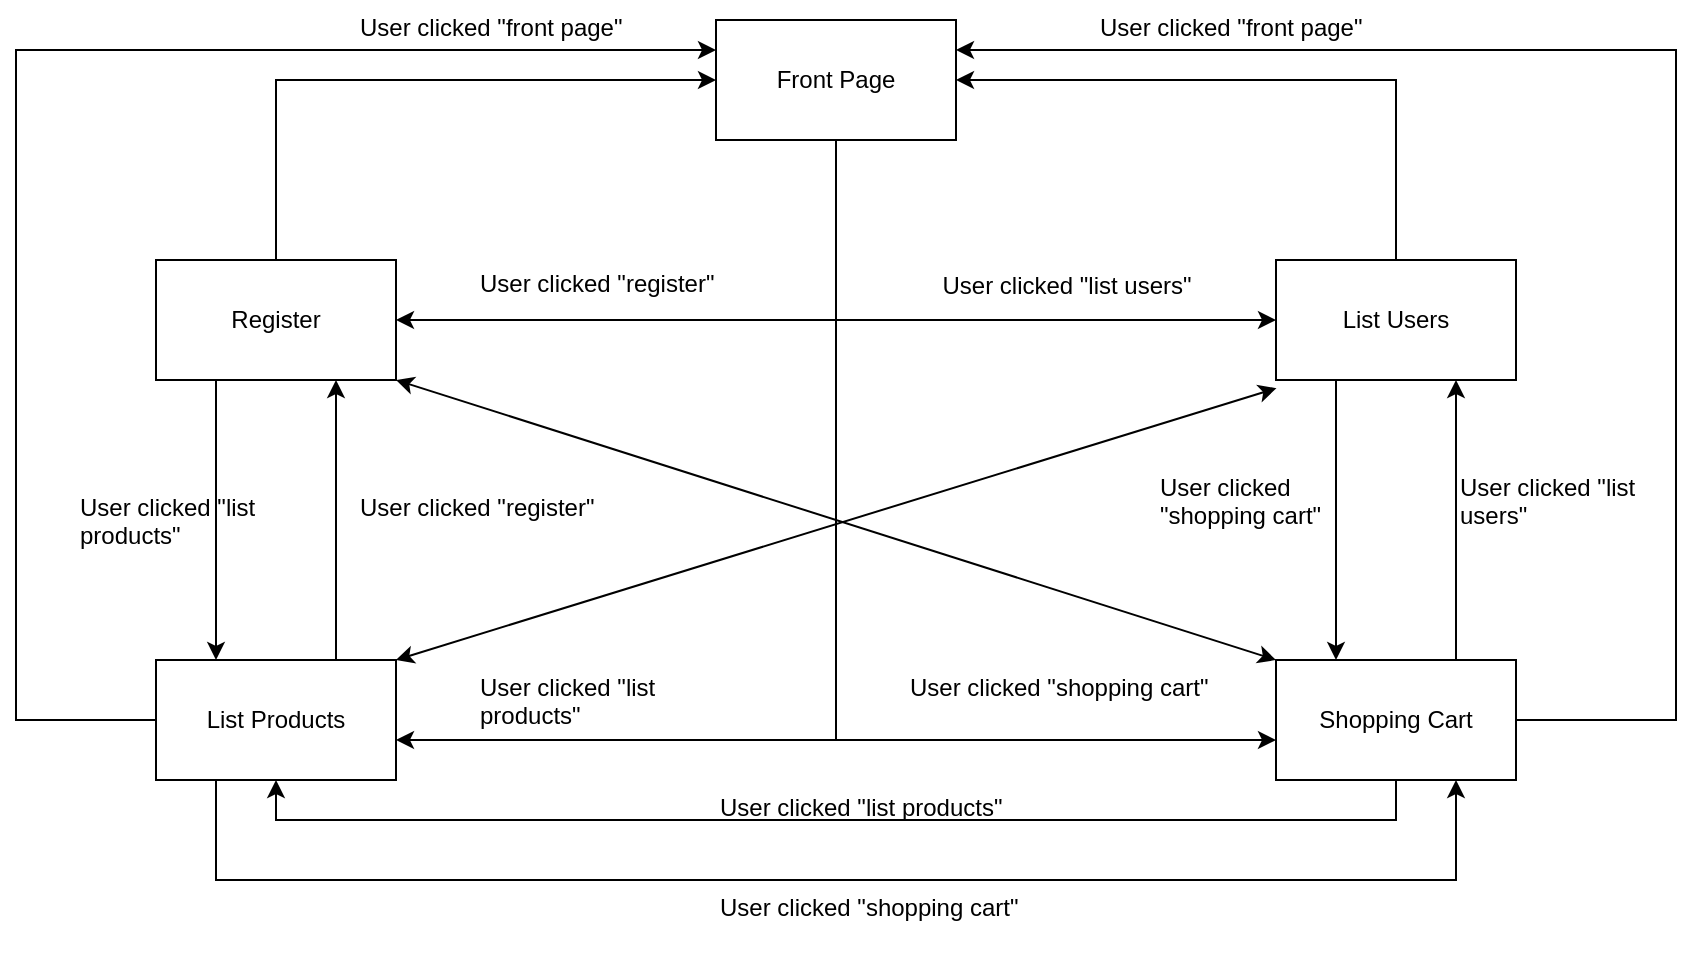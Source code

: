 <mxfile version="22.1.3" type="device">
  <diagram name="Page-1" id="CAKlMIxyu17nMkDT_ifj">
    <mxGraphModel dx="998" dy="545" grid="1" gridSize="10" guides="1" tooltips="1" connect="1" arrows="1" fold="1" page="1" pageScale="1" pageWidth="850" pageHeight="1100" math="0" shadow="0">
      <root>
        <mxCell id="0" />
        <mxCell id="1" parent="0" />
        <mxCell id="D7MWi51H5zmShWoSvv_p-7" style="edgeStyle=orthogonalEdgeStyle;rounded=0;orthogonalLoop=1;jettySize=auto;html=1;" edge="1" parent="1" source="D7MWi51H5zmShWoSvv_p-1" target="D7MWi51H5zmShWoSvv_p-2">
          <mxGeometry relative="1" as="geometry">
            <Array as="points">
              <mxPoint x="420" y="190" />
            </Array>
          </mxGeometry>
        </mxCell>
        <mxCell id="D7MWi51H5zmShWoSvv_p-8" style="edgeStyle=orthogonalEdgeStyle;rounded=0;orthogonalLoop=1;jettySize=auto;html=1;entryX=0;entryY=0.5;entryDx=0;entryDy=0;" edge="1" parent="1" source="D7MWi51H5zmShWoSvv_p-1" target="D7MWi51H5zmShWoSvv_p-4">
          <mxGeometry relative="1" as="geometry">
            <Array as="points">
              <mxPoint x="420" y="190" />
            </Array>
          </mxGeometry>
        </mxCell>
        <mxCell id="D7MWi51H5zmShWoSvv_p-9" style="edgeStyle=orthogonalEdgeStyle;rounded=0;orthogonalLoop=1;jettySize=auto;html=1;" edge="1" parent="1" source="D7MWi51H5zmShWoSvv_p-1" target="D7MWi51H5zmShWoSvv_p-3">
          <mxGeometry relative="1" as="geometry">
            <Array as="points">
              <mxPoint x="420" y="400" />
            </Array>
          </mxGeometry>
        </mxCell>
        <mxCell id="D7MWi51H5zmShWoSvv_p-10" style="edgeStyle=orthogonalEdgeStyle;rounded=0;orthogonalLoop=1;jettySize=auto;html=1;" edge="1" parent="1" source="D7MWi51H5zmShWoSvv_p-1" target="D7MWi51H5zmShWoSvv_p-5">
          <mxGeometry relative="1" as="geometry">
            <Array as="points">
              <mxPoint x="420" y="400" />
            </Array>
          </mxGeometry>
        </mxCell>
        <mxCell id="D7MWi51H5zmShWoSvv_p-1" value="Front Page" style="rounded=0;whiteSpace=wrap;html=1;" vertex="1" parent="1">
          <mxGeometry x="360" y="40" width="120" height="60" as="geometry" />
        </mxCell>
        <mxCell id="D7MWi51H5zmShWoSvv_p-15" style="edgeStyle=orthogonalEdgeStyle;rounded=0;orthogonalLoop=1;jettySize=auto;html=1;entryX=0;entryY=0.5;entryDx=0;entryDy=0;" edge="1" parent="1" source="D7MWi51H5zmShWoSvv_p-2" target="D7MWi51H5zmShWoSvv_p-1">
          <mxGeometry relative="1" as="geometry">
            <Array as="points">
              <mxPoint x="140" y="70" />
            </Array>
          </mxGeometry>
        </mxCell>
        <mxCell id="D7MWi51H5zmShWoSvv_p-21" style="edgeStyle=orthogonalEdgeStyle;rounded=0;orthogonalLoop=1;jettySize=auto;html=1;exitX=0.25;exitY=1;exitDx=0;exitDy=0;entryX=0.25;entryY=0;entryDx=0;entryDy=0;" edge="1" parent="1" source="D7MWi51H5zmShWoSvv_p-2" target="D7MWi51H5zmShWoSvv_p-3">
          <mxGeometry relative="1" as="geometry" />
        </mxCell>
        <mxCell id="D7MWi51H5zmShWoSvv_p-2" value="Register" style="rounded=0;whiteSpace=wrap;html=1;" vertex="1" parent="1">
          <mxGeometry x="80" y="160" width="120" height="60" as="geometry" />
        </mxCell>
        <mxCell id="D7MWi51H5zmShWoSvv_p-20" style="edgeStyle=orthogonalEdgeStyle;rounded=0;orthogonalLoop=1;jettySize=auto;html=1;exitX=0.75;exitY=0;exitDx=0;exitDy=0;entryX=0.75;entryY=1;entryDx=0;entryDy=0;" edge="1" parent="1" source="D7MWi51H5zmShWoSvv_p-3" target="D7MWi51H5zmShWoSvv_p-2">
          <mxGeometry relative="1" as="geometry" />
        </mxCell>
        <mxCell id="D7MWi51H5zmShWoSvv_p-25" style="edgeStyle=orthogonalEdgeStyle;rounded=0;orthogonalLoop=1;jettySize=auto;html=1;entryX=0.75;entryY=1;entryDx=0;entryDy=0;" edge="1" parent="1" source="D7MWi51H5zmShWoSvv_p-3" target="D7MWi51H5zmShWoSvv_p-5">
          <mxGeometry relative="1" as="geometry">
            <Array as="points">
              <mxPoint x="110" y="470" />
              <mxPoint x="730" y="470" />
            </Array>
          </mxGeometry>
        </mxCell>
        <mxCell id="D7MWi51H5zmShWoSvv_p-27" style="edgeStyle=orthogonalEdgeStyle;rounded=0;orthogonalLoop=1;jettySize=auto;html=1;entryX=0;entryY=0.25;entryDx=0;entryDy=0;" edge="1" parent="1" source="D7MWi51H5zmShWoSvv_p-3" target="D7MWi51H5zmShWoSvv_p-1">
          <mxGeometry relative="1" as="geometry">
            <Array as="points">
              <mxPoint x="10" y="390" />
              <mxPoint x="10" y="55" />
            </Array>
          </mxGeometry>
        </mxCell>
        <mxCell id="D7MWi51H5zmShWoSvv_p-3" value="&lt;div&gt;List Products&lt;/div&gt;" style="rounded=0;whiteSpace=wrap;html=1;" vertex="1" parent="1">
          <mxGeometry x="80" y="360" width="120" height="60" as="geometry" />
        </mxCell>
        <mxCell id="D7MWi51H5zmShWoSvv_p-16" style="edgeStyle=orthogonalEdgeStyle;rounded=0;orthogonalLoop=1;jettySize=auto;html=1;entryX=1;entryY=0.5;entryDx=0;entryDy=0;" edge="1" parent="1" source="D7MWi51H5zmShWoSvv_p-4" target="D7MWi51H5zmShWoSvv_p-1">
          <mxGeometry relative="1" as="geometry">
            <Array as="points">
              <mxPoint x="700" y="70" />
            </Array>
          </mxGeometry>
        </mxCell>
        <mxCell id="D7MWi51H5zmShWoSvv_p-23" style="edgeStyle=orthogonalEdgeStyle;rounded=0;orthogonalLoop=1;jettySize=auto;html=1;exitX=0.25;exitY=1;exitDx=0;exitDy=0;entryX=0.25;entryY=0;entryDx=0;entryDy=0;" edge="1" parent="1" source="D7MWi51H5zmShWoSvv_p-4" target="D7MWi51H5zmShWoSvv_p-5">
          <mxGeometry relative="1" as="geometry" />
        </mxCell>
        <mxCell id="D7MWi51H5zmShWoSvv_p-4" value="List Users" style="rounded=0;whiteSpace=wrap;html=1;" vertex="1" parent="1">
          <mxGeometry x="640" y="160" width="120" height="60" as="geometry" />
        </mxCell>
        <mxCell id="D7MWi51H5zmShWoSvv_p-22" style="edgeStyle=orthogonalEdgeStyle;rounded=0;orthogonalLoop=1;jettySize=auto;html=1;exitX=0.75;exitY=0;exitDx=0;exitDy=0;entryX=0.75;entryY=1;entryDx=0;entryDy=0;" edge="1" parent="1" source="D7MWi51H5zmShWoSvv_p-5" target="D7MWi51H5zmShWoSvv_p-4">
          <mxGeometry relative="1" as="geometry" />
        </mxCell>
        <mxCell id="D7MWi51H5zmShWoSvv_p-24" style="edgeStyle=orthogonalEdgeStyle;rounded=0;orthogonalLoop=1;jettySize=auto;html=1;entryX=0.5;entryY=1;entryDx=0;entryDy=0;" edge="1" parent="1" source="D7MWi51H5zmShWoSvv_p-5" target="D7MWi51H5zmShWoSvv_p-3">
          <mxGeometry relative="1" as="geometry">
            <Array as="points">
              <mxPoint x="700" y="440" />
              <mxPoint x="140" y="440" />
            </Array>
          </mxGeometry>
        </mxCell>
        <mxCell id="D7MWi51H5zmShWoSvv_p-26" style="edgeStyle=orthogonalEdgeStyle;rounded=0;orthogonalLoop=1;jettySize=auto;html=1;entryX=1;entryY=0.25;entryDx=0;entryDy=0;" edge="1" parent="1" source="D7MWi51H5zmShWoSvv_p-5" target="D7MWi51H5zmShWoSvv_p-1">
          <mxGeometry relative="1" as="geometry">
            <Array as="points">
              <mxPoint x="840" y="390" />
              <mxPoint x="840" y="55" />
            </Array>
          </mxGeometry>
        </mxCell>
        <mxCell id="D7MWi51H5zmShWoSvv_p-41" style="rounded=0;orthogonalLoop=1;jettySize=auto;html=1;exitX=0;exitY=0;exitDx=0;exitDy=0;entryX=1;entryY=1;entryDx=0;entryDy=0;startArrow=classic;startFill=1;" edge="1" parent="1" source="D7MWi51H5zmShWoSvv_p-5" target="D7MWi51H5zmShWoSvv_p-2">
          <mxGeometry relative="1" as="geometry" />
        </mxCell>
        <mxCell id="D7MWi51H5zmShWoSvv_p-5" value="Shopping Cart" style="rounded=0;whiteSpace=wrap;html=1;" vertex="1" parent="1">
          <mxGeometry x="640" y="360" width="120" height="60" as="geometry" />
        </mxCell>
        <mxCell id="D7MWi51H5zmShWoSvv_p-11" value="User clicked &quot;list users&quot;" style="text;html=1;align=center;verticalAlign=middle;resizable=0;points=[];autosize=1;strokeColor=none;fillColor=none;" vertex="1" parent="1">
          <mxGeometry x="460" y="158" width="150" height="30" as="geometry" />
        </mxCell>
        <mxCell id="D7MWi51H5zmShWoSvv_p-12" value="User clicked &quot;register&quot;" style="text;whiteSpace=wrap;html=1;" vertex="1" parent="1">
          <mxGeometry x="240" y="158" width="120" height="40" as="geometry" />
        </mxCell>
        <mxCell id="D7MWi51H5zmShWoSvv_p-13" value="User clicked &quot;list products&quot;" style="text;whiteSpace=wrap;html=1;" vertex="1" parent="1">
          <mxGeometry x="240" y="360" width="110" height="40" as="geometry" />
        </mxCell>
        <mxCell id="D7MWi51H5zmShWoSvv_p-14" value="User clicked &quot;shopping cart&quot;" style="text;whiteSpace=wrap;html=1;" vertex="1" parent="1">
          <mxGeometry x="455" y="360" width="160" height="40" as="geometry" />
        </mxCell>
        <mxCell id="D7MWi51H5zmShWoSvv_p-28" value="User clicked &quot;register&quot;" style="text;whiteSpace=wrap;html=1;" vertex="1" parent="1">
          <mxGeometry x="180" y="270" width="120" height="40" as="geometry" />
        </mxCell>
        <mxCell id="D7MWi51H5zmShWoSvv_p-30" value="User clicked &quot;list products&quot;" style="text;whiteSpace=wrap;html=1;" vertex="1" parent="1">
          <mxGeometry x="40" y="270" width="110" height="40" as="geometry" />
        </mxCell>
        <mxCell id="D7MWi51H5zmShWoSvv_p-31" value="User clicked &quot;shopping cart&quot;" style="text;whiteSpace=wrap;html=1;" vertex="1" parent="1">
          <mxGeometry x="580" y="260" width="90" height="40" as="geometry" />
        </mxCell>
        <mxCell id="D7MWi51H5zmShWoSvv_p-36" value="User clicked &quot;list users&quot;" style="text;whiteSpace=wrap;html=1;" vertex="1" parent="1">
          <mxGeometry x="730" y="260" width="100" height="40" as="geometry" />
        </mxCell>
        <mxCell id="D7MWi51H5zmShWoSvv_p-37" value="User clicked &quot;shopping cart&quot;" style="text;whiteSpace=wrap;html=1;" vertex="1" parent="1">
          <mxGeometry x="360" y="470" width="160" height="40" as="geometry" />
        </mxCell>
        <mxCell id="D7MWi51H5zmShWoSvv_p-38" value="User clicked &quot;list products&quot;" style="text;whiteSpace=wrap;html=1;" vertex="1" parent="1">
          <mxGeometry x="360" y="420" width="160" height="20" as="geometry" />
        </mxCell>
        <mxCell id="D7MWi51H5zmShWoSvv_p-39" value="User clicked &quot;front page&quot;" style="text;whiteSpace=wrap;html=1;" vertex="1" parent="1">
          <mxGeometry x="180" y="30" width="140" height="30" as="geometry" />
        </mxCell>
        <mxCell id="D7MWi51H5zmShWoSvv_p-40" value="User clicked &quot;front page&quot;" style="text;whiteSpace=wrap;html=1;" vertex="1" parent="1">
          <mxGeometry x="550" y="30" width="140" height="30" as="geometry" />
        </mxCell>
        <mxCell id="D7MWi51H5zmShWoSvv_p-42" style="rounded=0;orthogonalLoop=1;jettySize=auto;html=1;exitX=1;exitY=0;exitDx=0;exitDy=0;entryX=0.002;entryY=1.068;entryDx=0;entryDy=0;entryPerimeter=0;startArrow=classic;startFill=1;" edge="1" parent="1" source="D7MWi51H5zmShWoSvv_p-3" target="D7MWi51H5zmShWoSvv_p-4">
          <mxGeometry relative="1" as="geometry" />
        </mxCell>
      </root>
    </mxGraphModel>
  </diagram>
</mxfile>
